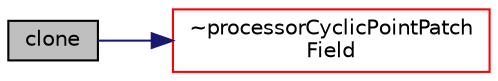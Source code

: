 digraph "clone"
{
  bgcolor="transparent";
  edge [fontname="Helvetica",fontsize="10",labelfontname="Helvetica",labelfontsize="10"];
  node [fontname="Helvetica",fontsize="10",shape=record];
  rankdir="LR";
  Node1 [label="clone",height=0.2,width=0.4,color="black", fillcolor="grey75", style="filled", fontcolor="black"];
  Node1 -> Node2 [color="midnightblue",fontsize="10",style="solid",fontname="Helvetica"];
  Node2 [label="~processorCyclicPointPatch\lField",height=0.2,width=0.4,color="red",URL="$a01983.html#a2aa154ff2c96fc09448f17658b03e1e7",tooltip="Destructor. "];
}
